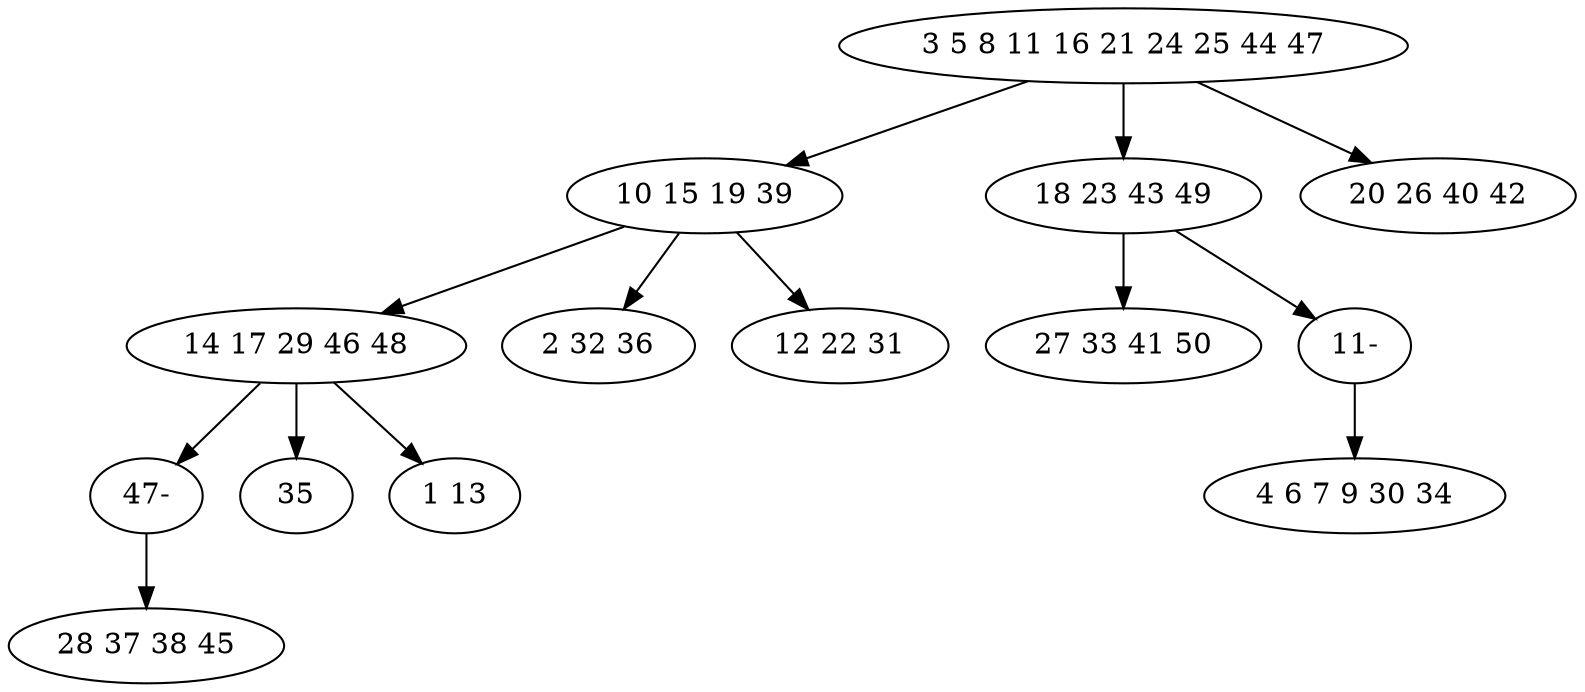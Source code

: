 digraph true_tree {
	"0" -> "1"
	"1" -> "2"
	"0" -> "3"
	"3" -> "4"
	"1" -> "5"
	"2" -> "12"
	"2" -> "7"
	"1" -> "8"
	"0" -> "9"
	"3" -> "13"
	"2" -> "11"
	"12" -> "6"
	"13" -> "10"
	"0" [label="3 5 8 11 16 21 24 25 44 47"];
	"1" [label="10 15 19 39"];
	"2" [label="14 17 29 46 48"];
	"3" [label="18 23 43 49"];
	"4" [label="27 33 41 50"];
	"5" [label="2 32 36"];
	"6" [label="28 37 38 45"];
	"7" [label="35"];
	"8" [label="12 22 31"];
	"9" [label="20 26 40 42"];
	"10" [label="4 6 7 9 30 34"];
	"11" [label="1 13"];
	"12" [label="47-"];
	"13" [label="11-"];
}
